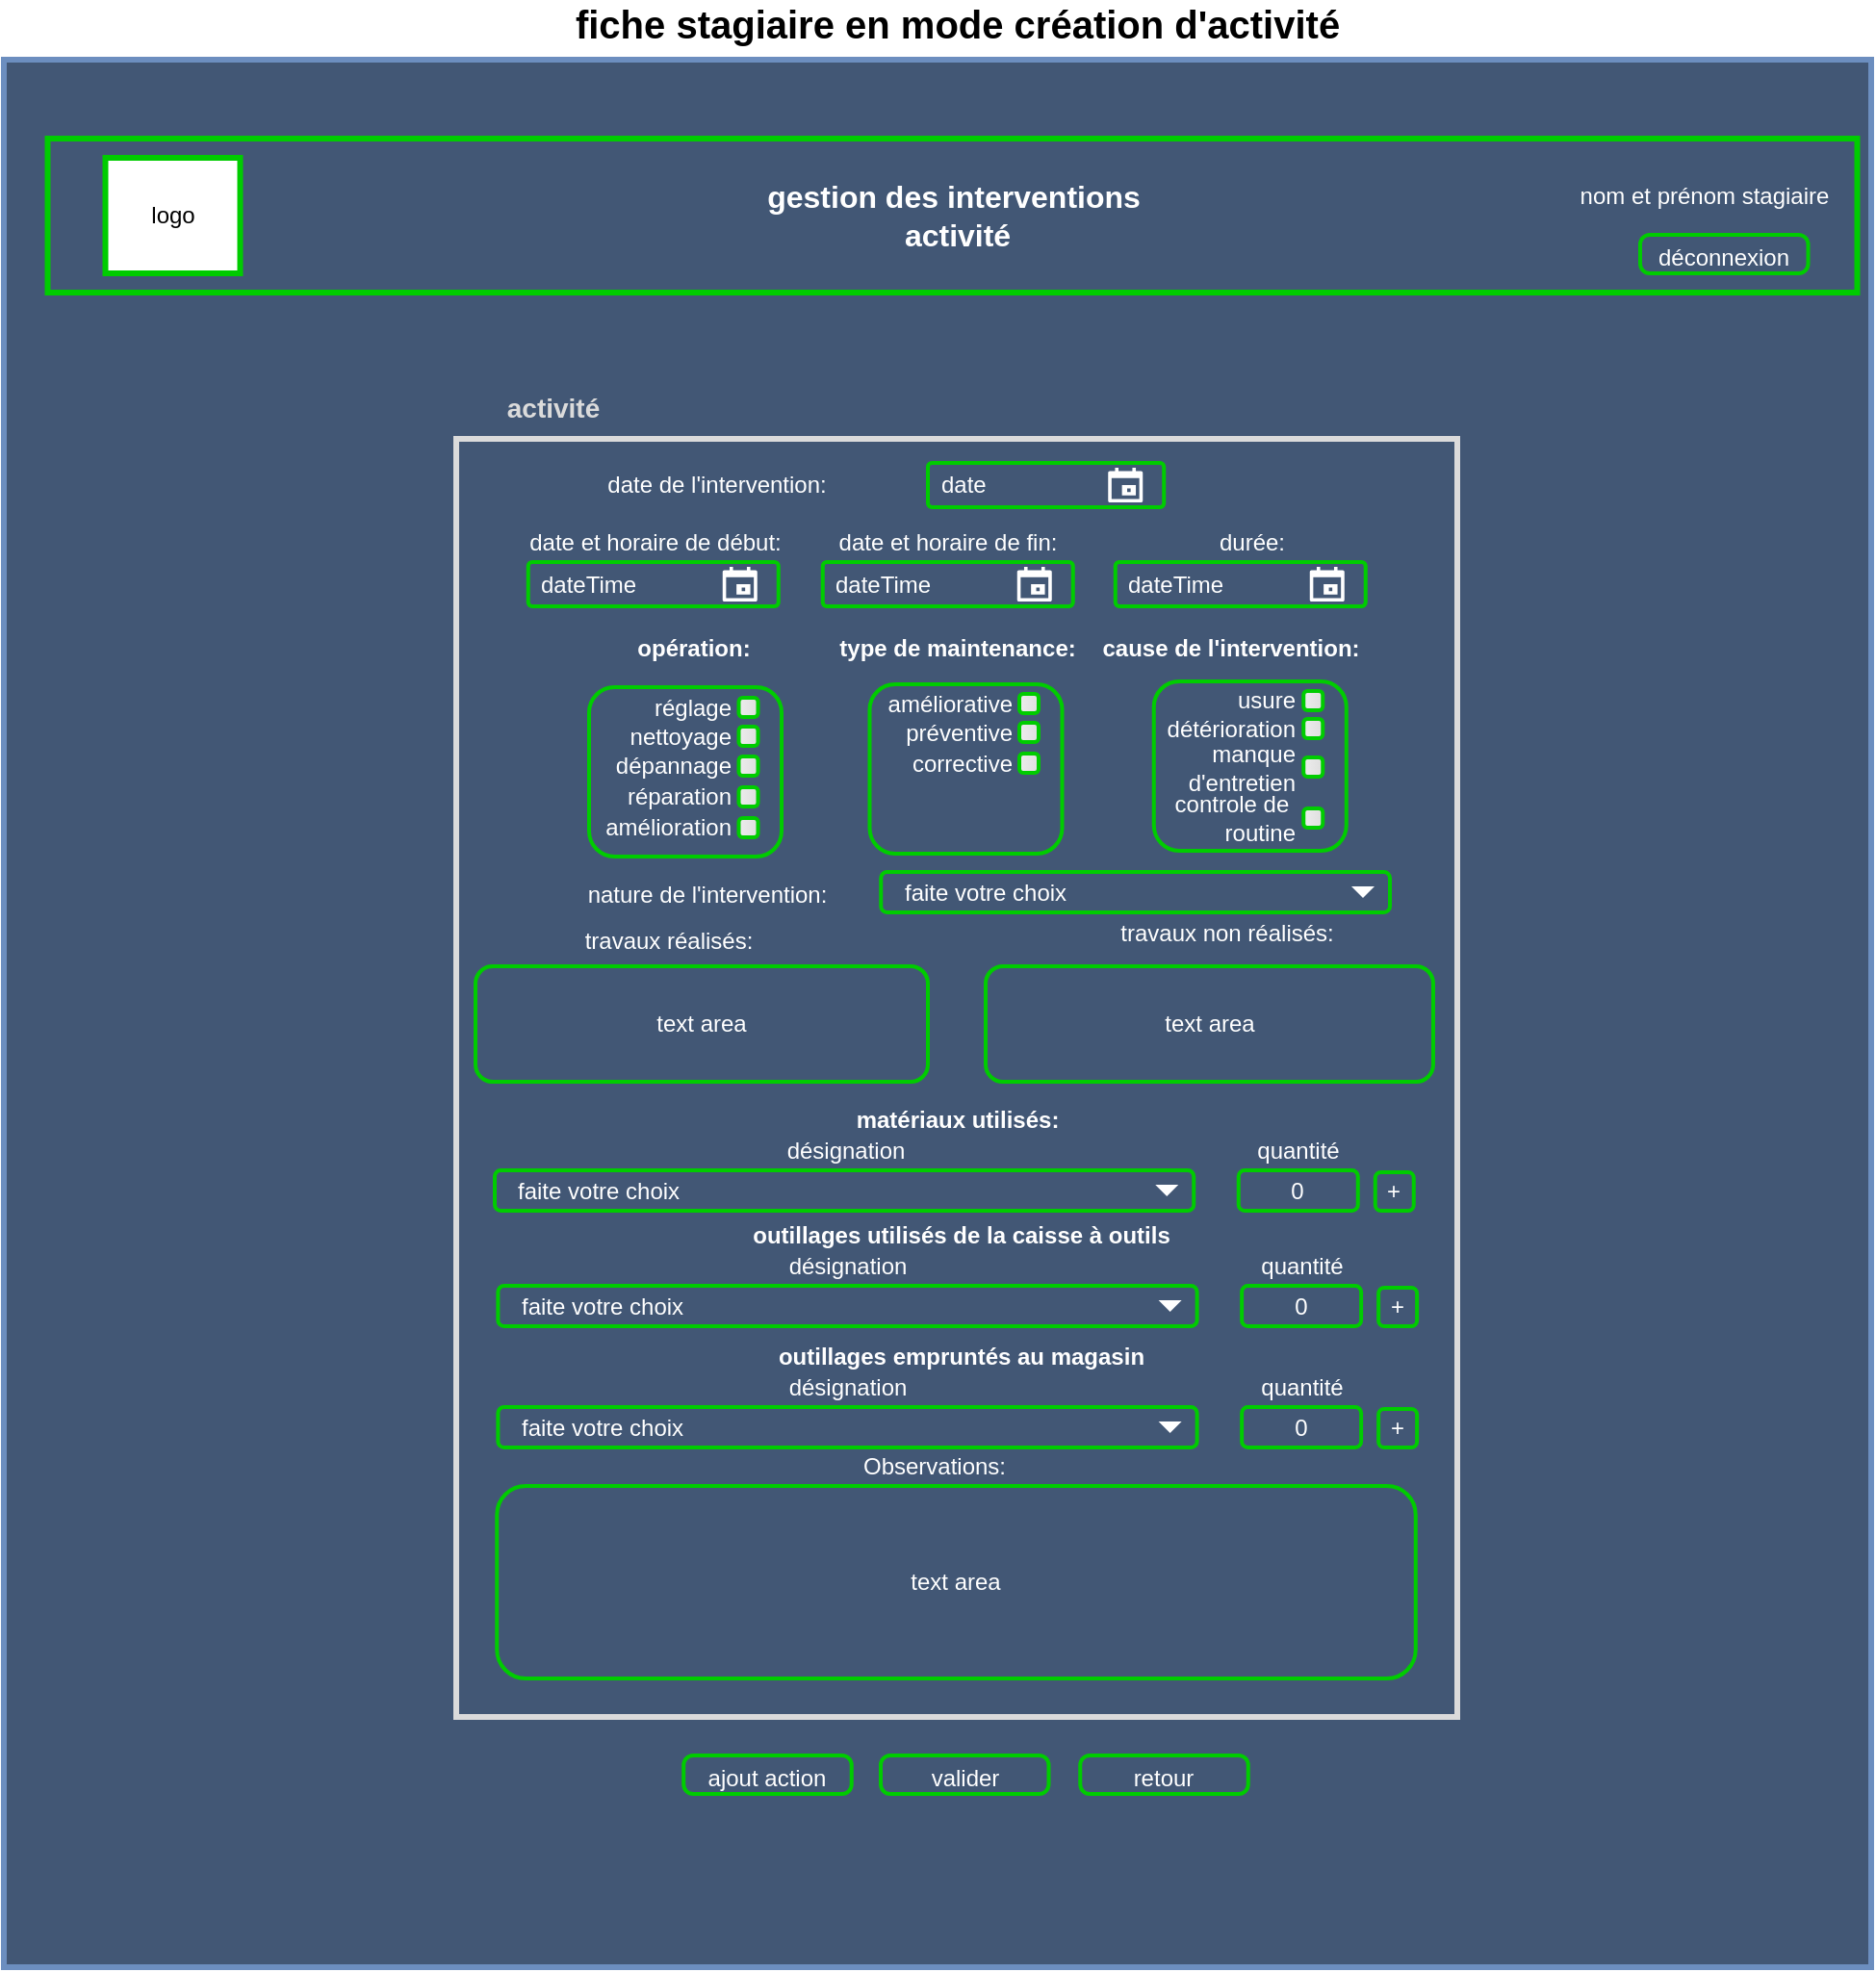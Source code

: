 <mxfile version="14.4.3" type="device"><diagram id="tv3QOq-MICWlFI4omKUR" name="Page-1"><mxGraphModel dx="1422" dy="762" grid="1" gridSize="10" guides="1" tooltips="1" connect="1" arrows="1" fold="1" page="1" pageScale="1" pageWidth="2500" pageHeight="2500" math="0" shadow="0"><root><mxCell id="0"/><mxCell id="1" parent="0"/><mxCell id="bz115-KL983n83hMZGC7-15" value="" style="rounded=0;whiteSpace=wrap;html=1;strokeWidth=3;strokeColor=#6C8EBF;fillColor=#425775;" parent="1" vertex="1"><mxGeometry x="390" y="49" width="970" height="991" as="geometry"/></mxCell><mxCell id="bz115-KL983n83hMZGC7-29" value="" style="rounded=0;whiteSpace=wrap;html=1;strokeWidth=3;fillColor=#425775;strokeColor=#DBDBDB;" parent="1" vertex="1"><mxGeometry x="625" y="246" width="520" height="664" as="geometry"/></mxCell><mxCell id="O-KYUYJkqlWkYC1DBjho-23" value="" style="rounded=1;whiteSpace=wrap;html=1;strokeColor=#00CC00;strokeWidth=2;gradientColor=#ffffff;fontColor=#FFFFFF;fillColor=none;" parent="1" vertex="1"><mxGeometry x="694" y="375" width="100" height="88" as="geometry"/></mxCell><mxCell id="O-KYUYJkqlWkYC1DBjho-29" value="" style="rounded=1;whiteSpace=wrap;html=1;strokeColor=#00CC00;strokeWidth=2;gradientColor=#ffffff;fontColor=#FFFFFF;fillColor=none;" parent="1" vertex="1"><mxGeometry x="839.75" y="373.5" width="100" height="88" as="geometry"/></mxCell><mxCell id="bz115-KL983n83hMZGC7-30" value="&lt;font color=&quot;#ffffff&quot;&gt;date de l'intervention:&lt;/font&gt;" style="text;html=1;align=center;verticalAlign=middle;resizable=0;points=[];autosize=1;" parent="1" vertex="1"><mxGeometry x="695" y="260" width="130" height="20" as="geometry"/></mxCell><mxCell id="bz115-KL983n83hMZGC7-34" value="&lt;font color=&quot;#ffffff&quot;&gt;travaux réalisés:&lt;/font&gt;" style="text;html=1;align=center;verticalAlign=middle;resizable=0;points=[];autosize=1;" parent="1" vertex="1"><mxGeometry x="685" y="497" width="100" height="20" as="geometry"/></mxCell><mxCell id="bz115-KL983n83hMZGC7-38" value="&lt;font color=&quot;#dbdbdb&quot;&gt;&lt;span style=&quot;font-size: 14px&quot;&gt;&lt;b&gt;activité&lt;/b&gt;&lt;/span&gt;&lt;/font&gt;" style="text;html=1;align=center;verticalAlign=middle;resizable=0;points=[];autosize=1;" parent="1" vertex="1"><mxGeometry x="645" y="220" width="60" height="20" as="geometry"/></mxCell><mxCell id="bz115-KL983n83hMZGC7-43" value="&lt;font color=&quot;#ffffff&quot;&gt;travaux non réalisés:&lt;/font&gt;" style="text;html=1;align=center;verticalAlign=middle;resizable=0;points=[];autosize=1;" parent="1" vertex="1"><mxGeometry x="960" y="493" width="130" height="20" as="geometry"/></mxCell><mxCell id="bz115-KL983n83hMZGC7-45" value="&lt;font color=&quot;#ffffff&quot;&gt;text area&lt;/font&gt;" style="rounded=1;whiteSpace=wrap;html=1;strokeWidth=2;fontColor=#333333;strokeColor=#00CC00;fillColor=none;" parent="1" vertex="1"><mxGeometry x="635" y="520" width="235" height="60" as="geometry"/></mxCell><mxCell id="bz115-KL983n83hMZGC7-46" value="&lt;font color=&quot;#ffffff&quot;&gt;text area&lt;/font&gt;" style="rounded=1;whiteSpace=wrap;html=1;strokeWidth=2;fontColor=#333333;strokeColor=#00CC00;fillColor=none;" parent="1" vertex="1"><mxGeometry x="900" y="520" width="232.5" height="60" as="geometry"/></mxCell><mxCell id="bz115-KL983n83hMZGC7-47" value="nature de l'intervention:" style="text;html=1;align=center;verticalAlign=middle;resizable=0;points=[];autosize=1;fontColor=#FFFFFF;" parent="1" vertex="1"><mxGeometry x="685" y="473" width="140" height="20" as="geometry"/></mxCell><mxCell id="bz115-KL983n83hMZGC7-48" value="&lt;font color=&quot;#ffffff&quot;&gt;date et horaire de début:&lt;/font&gt;" style="text;html=1;align=center;verticalAlign=middle;resizable=0;points=[];autosize=1;" parent="1" vertex="1"><mxGeometry x="652.75" y="290" width="150" height="20" as="geometry"/></mxCell><mxCell id="bz115-KL983n83hMZGC7-50" value="&lt;font color=&quot;#ffffff&quot;&gt;date et horaire de fin:&lt;/font&gt;" style="text;html=1;align=center;verticalAlign=middle;resizable=0;points=[];autosize=1;" parent="1" vertex="1"><mxGeometry x="815.38" y="290" width="130" height="20" as="geometry"/></mxCell><mxCell id="bz115-KL983n83hMZGC7-53" value="&lt;font color=&quot;#ffffff&quot;&gt;durée:&lt;/font&gt;" style="text;html=1;align=center;verticalAlign=middle;resizable=0;points=[];autosize=1;fontStyle=0" parent="1" vertex="1"><mxGeometry x="1013.25" y="290" width="50" height="20" as="geometry"/></mxCell><mxCell id="bz115-KL983n83hMZGC7-55" value="" style="rounded=0;whiteSpace=wrap;html=1;strokeWidth=3;fillColor=#425775;fontColor=#FFFFFF;strokeColor=#00CC00;" parent="1" vertex="1"><mxGeometry x="412.75" y="90" width="940" height="80" as="geometry"/></mxCell><mxCell id="bz115-KL983n83hMZGC7-56" value="&lt;font color=&quot;#000000&quot;&gt;logo&lt;/font&gt;" style="rounded=0;whiteSpace=wrap;html=1;strokeColor=#00CC00;strokeWidth=3;fontColor=#FFFFFF;fillColor=#FFFFFF;" parent="1" vertex="1"><mxGeometry x="442.75" y="100" width="70" height="60" as="geometry"/></mxCell><mxCell id="bz115-KL983n83hMZGC7-59" value="nom et prénom stagiaire" style="text;html=1;align=center;verticalAlign=middle;resizable=0;points=[];autosize=1;fontColor=#FFFFFF;" parent="1" vertex="1"><mxGeometry x="1202.75" y="110" width="140" height="20" as="geometry"/></mxCell><mxCell id="bz115-KL983n83hMZGC7-61" value="&lt;font style=&quot;font-size: 16px&quot;&gt;&lt;b&gt;gestion des interventions&lt;/b&gt;&lt;/font&gt;" style="text;html=1;align=center;verticalAlign=middle;resizable=0;points=[];autosize=1;fontColor=#FFFFFF;" parent="1" vertex="1"><mxGeometry x="777.75" y="110" width="210" height="20" as="geometry"/></mxCell><mxCell id="bz115-KL983n83hMZGC7-62" value="&lt;font style=&quot;font-size: 16px&quot;&gt;&lt;b&gt;activité&lt;/b&gt;&lt;/font&gt;" style="text;html=1;align=center;verticalAlign=middle;resizable=0;points=[];autosize=1;fontColor=#FFFFFF;" parent="1" vertex="1"><mxGeometry x="850" y="130" width="70" height="20" as="geometry"/></mxCell><mxCell id="bz115-KL983n83hMZGC7-66" value="&lt;font color=&quot;#000000&quot; size=&quot;1&quot;&gt;&lt;b style=&quot;font-size: 20px&quot;&gt;fiche stagiaire en mode création d'activité&lt;/b&gt;&lt;/font&gt;" style="text;html=1;align=center;verticalAlign=middle;resizable=0;points=[];autosize=1;fontColor=#FFFFFF;" parent="1" vertex="1"><mxGeometry x="680" y="20" width="410" height="20" as="geometry"/></mxCell><mxCell id="bz115-KL983n83hMZGC7-116" value="opération:" style="text;html=1;align=center;verticalAlign=middle;resizable=0;points=[];autosize=1;fontColor=#FFFFFF;fontStyle=1" parent="1" vertex="1"><mxGeometry x="712.63" y="345" width="70" height="20" as="geometry"/></mxCell><mxCell id="bz115-KL983n83hMZGC7-117" value="type de maintenance:" style="text;html=1;align=center;verticalAlign=middle;resizable=0;points=[];autosize=1;fontColor=#FFFFFF;fontStyle=1" parent="1" vertex="1"><mxGeometry x="815.38" y="345" width="140" height="20" as="geometry"/></mxCell><mxCell id="bz115-KL983n83hMZGC7-118" value="cause de l'intervention:" style="text;html=1;align=center;verticalAlign=middle;resizable=0;points=[];autosize=1;fontColor=#FFFFFF;fontStyle=1" parent="1" vertex="1"><mxGeometry x="952.38" y="345" width="150" height="20" as="geometry"/></mxCell><mxCell id="bz115-KL983n83hMZGC7-125" value="&lt;b&gt;matériaux utilisés:&lt;/b&gt;" style="text;html=1;align=center;verticalAlign=middle;resizable=0;points=[];autosize=1;fontColor=#FFFFFF;" parent="1" vertex="1"><mxGeometry x="825" y="590" width="120" height="20" as="geometry"/></mxCell><mxCell id="bz115-KL983n83hMZGC7-129" value="+" style="whiteSpace=wrap;html=1;aspect=fixed;strokeColor=#00CC00;strokeWidth=2;fillColor=#425775;fontColor=#FFFFFF;rounded=1;" parent="1" vertex="1"><mxGeometry x="1102.38" y="627" width="20" height="20" as="geometry"/></mxCell><mxCell id="bz115-KL983n83hMZGC7-142" value="Observations:" style="text;html=1;align=center;verticalAlign=middle;resizable=0;points=[];autosize=1;fontColor=#FFFFFF;" parent="1" vertex="1"><mxGeometry x="828.38" y="770" width="90" height="20" as="geometry"/></mxCell><mxCell id="bz115-KL983n83hMZGC7-143" value="text area" style="rounded=1;whiteSpace=wrap;html=1;strokeWidth=2;strokeColor=#00CC00;fillColor=none;fontColor=#fff;" parent="1" vertex="1"><mxGeometry x="646.13" y="790" width="477.25" height="100" as="geometry"/></mxCell><mxCell id="O-KYUYJkqlWkYC1DBjho-2" value="&lt;font color=&quot;#ffffff&quot; style=&quot;font-size: 12px&quot;&gt;déconnexion&lt;/font&gt;" style="html=1;shadow=0;dashed=0;shape=mxgraph.bootstrap.rrect;rSize=5;strokeWidth=2;fillColor=none;fontColor=#33A64C;whiteSpace=wrap;align=center;verticalAlign=middle;spacingLeft=0;fontStyle=0;fontSize=16;spacing=5;strokeColor=#00CC00;" parent="1" vertex="1"><mxGeometry x="1240" y="140" width="87.25" height="20" as="geometry"/></mxCell><mxCell id="O-KYUYJkqlWkYC1DBjho-3" value="&lt;font color=&quot;#ffffff&quot; style=&quot;font-size: 12px&quot;&gt;ajout action&lt;/font&gt;" style="html=1;shadow=0;dashed=0;shape=mxgraph.bootstrap.rrect;rSize=5;strokeWidth=2;fillColor=none;fontColor=#33A64C;whiteSpace=wrap;align=center;verticalAlign=middle;spacingLeft=0;fontStyle=0;fontSize=16;spacing=5;strokeColor=#00CC00;" parent="1" vertex="1"><mxGeometry x="743.12" y="930" width="87.25" height="20" as="geometry"/></mxCell><mxCell id="O-KYUYJkqlWkYC1DBjho-4" value="&lt;font color=&quot;#ffffff&quot; style=&quot;font-size: 12px&quot;&gt;valider&lt;/font&gt;" style="html=1;shadow=0;dashed=0;shape=mxgraph.bootstrap.rrect;rSize=5;strokeWidth=2;fillColor=none;fontColor=#33A64C;whiteSpace=wrap;align=center;verticalAlign=middle;spacingLeft=0;fontStyle=0;fontSize=16;spacing=5;strokeColor=#00CC00;" parent="1" vertex="1"><mxGeometry x="845.5" y="930" width="87.25" height="20" as="geometry"/></mxCell><mxCell id="O-KYUYJkqlWkYC1DBjho-6" value="&lt;font color=&quot;#ffffff&quot; style=&quot;font-size: 12px&quot;&gt;retour&lt;/font&gt;" style="html=1;shadow=0;dashed=0;shape=mxgraph.bootstrap.rrect;rSize=5;strokeWidth=2;fillColor=none;fontColor=#33A64C;whiteSpace=wrap;align=center;verticalAlign=middle;spacingLeft=0;fontStyle=0;fontSize=16;spacing=5;strokeColor=#00CC00;" parent="1" vertex="1"><mxGeometry x="949.13" y="930" width="87.25" height="20" as="geometry"/></mxCell><mxCell id="O-KYUYJkqlWkYC1DBjho-14" value="nettoyage" style="html=1;shadow=0;dashed=0;shape=mxgraph.bootstrap.checkbox2;labelPosition=left;verticalLabelPosition=middle;align=right;verticalAlign=middle;gradientColor=#DEDEDE;fillColor=#EDEDED;checked=0;spacing=5;checkedFill=#0085FC;checkedStroke=#ffffff;strokeColor=#00CC00;strokeWidth=2;flipH=1;direction=south;labelBorderColor=none;fontColor=#FFFFFF;" parent="1" vertex="1"><mxGeometry x="771.75" y="395.5" width="10" height="10" as="geometry"/></mxCell><mxCell id="O-KYUYJkqlWkYC1DBjho-15" value="dépannage" style="html=1;shadow=0;dashed=0;shape=mxgraph.bootstrap.checkbox2;labelPosition=left;verticalLabelPosition=middle;align=right;verticalAlign=middle;gradientColor=#DEDEDE;fillColor=#EDEDED;checked=0;spacing=5;checkedFill=#0085FC;checkedStroke=#ffffff;strokeColor=#00CC00;strokeWidth=2;flipH=1;direction=south;labelBorderColor=none;fontColor=#FFFFFF;" parent="1" vertex="1"><mxGeometry x="771.75" y="411" width="10" height="10" as="geometry"/></mxCell><mxCell id="O-KYUYJkqlWkYC1DBjho-20" value="réparation" style="html=1;shadow=0;dashed=0;shape=mxgraph.bootstrap.checkbox2;labelPosition=left;verticalLabelPosition=middle;align=right;verticalAlign=middle;gradientColor=#DEDEDE;fillColor=#EDEDED;checked=0;spacing=5;checkedFill=#0085FC;checkedStroke=#ffffff;strokeColor=#00CC00;strokeWidth=2;flipH=1;direction=south;labelBorderColor=none;fontColor=#FFFFFF;" parent="1" vertex="1"><mxGeometry x="771.75" y="427" width="10" height="10" as="geometry"/></mxCell><mxCell id="O-KYUYJkqlWkYC1DBjho-21" value="amélioration" style="html=1;shadow=0;dashed=0;shape=mxgraph.bootstrap.checkbox2;labelPosition=left;verticalLabelPosition=middle;align=right;verticalAlign=middle;gradientColor=#DEDEDE;fillColor=#EDEDED;checked=0;spacing=5;checkedFill=#0085FC;checkedStroke=#ffffff;strokeColor=#00CC00;strokeWidth=2;flipH=1;direction=south;labelBorderColor=none;fontColor=#FFFFFF;" parent="1" vertex="1"><mxGeometry x="771.75" y="443" width="10" height="10" as="geometry"/></mxCell><mxCell id="O-KYUYJkqlWkYC1DBjho-25" value="améliorative" style="html=1;shadow=0;dashed=0;shape=mxgraph.bootstrap.checkbox2;labelPosition=left;verticalLabelPosition=middle;align=right;verticalAlign=middle;gradientColor=#DEDEDE;fillColor=#EDEDED;checked=0;spacing=5;checkedFill=#0085FC;checkedStroke=#ffffff;strokeColor=#00CC00;strokeWidth=2;flipH=1;direction=south;labelBorderColor=none;fontColor=#FFFFFF;" parent="1" vertex="1"><mxGeometry x="917.5" y="378.5" width="10" height="10" as="geometry"/></mxCell><mxCell id="O-KYUYJkqlWkYC1DBjho-26" value="corrective" style="html=1;shadow=0;dashed=0;shape=mxgraph.bootstrap.checkbox2;labelPosition=left;verticalLabelPosition=middle;align=right;verticalAlign=middle;gradientColor=#DEDEDE;fillColor=#EDEDED;checked=0;spacing=5;checkedFill=#0085FC;checkedStroke=#ffffff;strokeColor=#00CC00;strokeWidth=2;flipH=1;direction=south;labelBorderColor=none;fontColor=#FFFFFF;" parent="1" vertex="1"><mxGeometry x="917.5" y="409.5" width="10" height="10" as="geometry"/></mxCell><mxCell id="O-KYUYJkqlWkYC1DBjho-35" value="" style="rounded=1;whiteSpace=wrap;html=1;strokeColor=#00CC00;strokeWidth=2;gradientColor=#ffffff;fontColor=#FFFFFF;fillColor=none;" parent="1" vertex="1"><mxGeometry x="987.38" y="372" width="100" height="88" as="geometry"/></mxCell><mxCell id="O-KYUYJkqlWkYC1DBjho-37" value="usure" style="html=1;shadow=0;dashed=0;shape=mxgraph.bootstrap.checkbox2;labelPosition=left;verticalLabelPosition=middle;align=right;verticalAlign=middle;gradientColor=#DEDEDE;fillColor=#EDEDED;checked=0;spacing=5;checkedFill=#0085FC;checkedStroke=#ffffff;strokeColor=#00CC00;strokeWidth=2;flipH=1;direction=south;labelBorderColor=none;fontColor=#FFFFFF;" parent="1" vertex="1"><mxGeometry x="1065.13" y="377" width="10" height="10" as="geometry"/></mxCell><mxCell id="O-KYUYJkqlWkYC1DBjho-38" value="manque&lt;br&gt;d'entretien" style="html=1;shadow=0;dashed=0;shape=mxgraph.bootstrap.checkbox2;labelPosition=left;verticalLabelPosition=middle;align=right;verticalAlign=middle;gradientColor=#DEDEDE;fillColor=#EDEDED;checked=0;spacing=5;checkedFill=#0085FC;checkedStroke=#ffffff;strokeColor=#00CC00;strokeWidth=2;flipH=1;direction=south;labelBorderColor=none;fontColor=#FFFFFF;" parent="1" vertex="1"><mxGeometry x="1065.13" y="411.5" width="10" height="10" as="geometry"/></mxCell><mxCell id="O-KYUYJkqlWkYC1DBjho-39" value="controle de&amp;nbsp;&lt;br&gt;routine" style="html=1;shadow=0;dashed=0;shape=mxgraph.bootstrap.checkbox2;labelPosition=left;verticalLabelPosition=middle;align=right;verticalAlign=middle;gradientColor=#DEDEDE;fillColor=#EDEDED;checked=0;spacing=5;checkedFill=#0085FC;checkedStroke=#ffffff;strokeColor=#00CC00;strokeWidth=2;flipH=1;direction=south;labelBorderColor=none;fontColor=#FFFFFF;" parent="1" vertex="1"><mxGeometry x="1065.13" y="438" width="10" height="10" as="geometry"/></mxCell><mxCell id="O-KYUYJkqlWkYC1DBjho-47" value="&lt;font color=&quot;#ffffff&quot;&gt;date&lt;/font&gt;" style="rounded=1;arcSize=9;align=left;spacingLeft=5;html=1;strokeWidth=2;fontColor=#596780;fontSize=12;strokeColor=#00CC00;fillColor=none;" parent="1" vertex="1"><mxGeometry x="870" y="258.5" width="122.62" height="23" as="geometry"/></mxCell><mxCell id="O-KYUYJkqlWkYC1DBjho-48" value="" style="shape=mxgraph.gmdl.calendar;strokeColor=none" parent="O-KYUYJkqlWkYC1DBjho-47" vertex="1"><mxGeometry x="1" y="0.5" width="18" height="18" relative="1" as="geometry"><mxPoint x="-29" y="-9" as="offset"/></mxGeometry></mxCell><mxCell id="O-KYUYJkqlWkYC1DBjho-49" value="&lt;font color=&quot;#ffffff&quot;&gt;dateTime&lt;/font&gt;" style="rounded=1;arcSize=9;align=left;spacingLeft=5;html=1;strokeWidth=2;fontColor=#596780;fontSize=12;strokeColor=#00CC00;fillColor=none;" parent="1" vertex="1"><mxGeometry x="662.38" y="310" width="130" height="23" as="geometry"/></mxCell><mxCell id="O-KYUYJkqlWkYC1DBjho-50" value="" style="shape=mxgraph.gmdl.calendar;strokeColor=none" parent="O-KYUYJkqlWkYC1DBjho-49" vertex="1"><mxGeometry x="1" y="0.5" width="18" height="18" relative="1" as="geometry"><mxPoint x="-29" y="-9" as="offset"/></mxGeometry></mxCell><mxCell id="O-KYUYJkqlWkYC1DBjho-51" value="&lt;font color=&quot;#ffffff&quot;&gt;dateTime&lt;/font&gt;" style="rounded=1;arcSize=9;align=left;spacingLeft=5;html=1;strokeWidth=2;fontColor=#596780;fontSize=12;strokeColor=#00CC00;fillColor=none;" parent="1" vertex="1"><mxGeometry x="815.38" y="310" width="130" height="23" as="geometry"/></mxCell><mxCell id="O-KYUYJkqlWkYC1DBjho-52" value="" style="shape=mxgraph.gmdl.calendar;strokeColor=none" parent="O-KYUYJkqlWkYC1DBjho-51" vertex="1"><mxGeometry x="1" y="0.5" width="18" height="18" relative="1" as="geometry"><mxPoint x="-29" y="-9" as="offset"/></mxGeometry></mxCell><mxCell id="O-KYUYJkqlWkYC1DBjho-53" value="&lt;font color=&quot;#ffffff&quot;&gt;dateTime&lt;/font&gt;" style="rounded=1;arcSize=9;align=left;spacingLeft=5;html=1;strokeWidth=2;fontColor=#596780;fontSize=12;strokeColor=#00CC00;fillColor=none;" parent="1" vertex="1"><mxGeometry x="967.38" y="310" width="130" height="23" as="geometry"/></mxCell><mxCell id="O-KYUYJkqlWkYC1DBjho-54" value="" style="shape=mxgraph.gmdl.calendar;strokeColor=none" parent="O-KYUYJkqlWkYC1DBjho-53" vertex="1"><mxGeometry x="1" y="0.5" width="18" height="18" relative="1" as="geometry"><mxPoint x="-29" y="-9" as="offset"/></mxGeometry></mxCell><mxCell id="O-KYUYJkqlWkYC1DBjho-56" value="faite votre choix" style="rounded=1;html=1;align=left;fontSize=12;spacingLeft=10;strokeWidth=2;strokeColor=#00CC00;fillColor=none;fontColor=#fff;" parent="1" vertex="1"><mxGeometry x="845.63" y="471" width="264.37" height="21" as="geometry"/></mxCell><mxCell id="O-KYUYJkqlWkYC1DBjho-57" value="" style="shape=triangle;direction=south;strokeColor=none;html=1;fillColor=#fff;" parent="O-KYUYJkqlWkYC1DBjho-56" vertex="1"><mxGeometry x="1" y="0.5" width="12" height="6" relative="1" as="geometry"><mxPoint x="-20" y="-3" as="offset"/></mxGeometry></mxCell><mxCell id="AdxeeDF8nRD8TLzCfmA6-1" value="réglage" style="html=1;shadow=0;dashed=0;shape=mxgraph.bootstrap.checkbox2;labelPosition=left;verticalLabelPosition=middle;align=right;verticalAlign=middle;gradientColor=#DEDEDE;fillColor=#EDEDED;checked=0;spacing=5;checkedFill=#0085FC;checkedStroke=#ffffff;strokeColor=#00CC00;strokeWidth=2;flipH=1;direction=south;labelBorderColor=none;fontColor=#FFFFFF;" vertex="1" parent="1"><mxGeometry x="771.75" y="380.5" width="10" height="10" as="geometry"/></mxCell><mxCell id="AdxeeDF8nRD8TLzCfmA6-4" value="préventive" style="html=1;shadow=0;dashed=0;shape=mxgraph.bootstrap.checkbox2;labelPosition=left;verticalLabelPosition=middle;align=right;verticalAlign=middle;gradientColor=#DEDEDE;fillColor=#EDEDED;checked=0;spacing=5;checkedFill=#0085FC;checkedStroke=#ffffff;strokeColor=#00CC00;strokeWidth=2;flipH=1;direction=south;labelBorderColor=none;fontColor=#FFFFFF;" vertex="1" parent="1"><mxGeometry x="917.5" y="393.5" width="10" height="10" as="geometry"/></mxCell><mxCell id="AdxeeDF8nRD8TLzCfmA6-5" value="détérioration" style="html=1;shadow=0;dashed=0;shape=mxgraph.bootstrap.checkbox2;labelPosition=left;verticalLabelPosition=middle;align=right;verticalAlign=middle;gradientColor=#DEDEDE;fillColor=#EDEDED;checked=0;spacing=5;checkedFill=#0085FC;checkedStroke=#ffffff;strokeColor=#00CC00;strokeWidth=2;flipH=1;direction=south;labelBorderColor=none;fontColor=#FFFFFF;" vertex="1" parent="1"><mxGeometry x="1065.13" y="391.5" width="10" height="10" as="geometry"/></mxCell><mxCell id="AdxeeDF8nRD8TLzCfmA6-7" value="désignation" style="text;html=1;align=center;verticalAlign=middle;resizable=0;points=[];autosize=1;fontColor=#FFFFFF;" vertex="1" parent="1"><mxGeometry x="786.56" y="606" width="80" height="20" as="geometry"/></mxCell><mxCell id="AdxeeDF8nRD8TLzCfmA6-8" value="&lt;font color=&quot;#ffffff&quot;&gt;0&lt;/font&gt;" style="rounded=1;whiteSpace=wrap;html=1;strokeColor=#00CC00;strokeWidth=2;fillColor=none;" vertex="1" parent="1"><mxGeometry x="1031.38" y="626" width="62" height="21" as="geometry"/></mxCell><mxCell id="AdxeeDF8nRD8TLzCfmA6-9" value="faite votre choix" style="rounded=1;html=1;align=left;fontSize=12;spacingLeft=10;strokeWidth=2;strokeColor=#00CC00;fillColor=none;fontColor=#fff;" vertex="1" parent="1"><mxGeometry x="645" y="626" width="363.12" height="21" as="geometry"/></mxCell><mxCell id="AdxeeDF8nRD8TLzCfmA6-10" value="" style="shape=triangle;direction=south;strokeColor=none;html=1;fillColor=#fff;" vertex="1" parent="AdxeeDF8nRD8TLzCfmA6-9"><mxGeometry x="1" y="0.5" width="12" height="6" relative="1" as="geometry"><mxPoint x="-20" y="-3" as="offset"/></mxGeometry></mxCell><mxCell id="AdxeeDF8nRD8TLzCfmA6-11" value="quantité" style="text;html=1;align=center;verticalAlign=middle;resizable=0;points=[];autosize=1;fontColor=#FFFFFF;" vertex="1" parent="1"><mxGeometry x="1032.38" y="606" width="60" height="20" as="geometry"/></mxCell><mxCell id="AdxeeDF8nRD8TLzCfmA6-12" value="&lt;b&gt;outillages utilisés de la caisse à outils&lt;/b&gt;" style="text;html=1;align=center;verticalAlign=middle;resizable=0;points=[];autosize=1;fontColor=#FFFFFF;" vertex="1" parent="1"><mxGeometry x="771.69" y="650" width="230" height="20" as="geometry"/></mxCell><mxCell id="AdxeeDF8nRD8TLzCfmA6-13" value="+" style="whiteSpace=wrap;html=1;aspect=fixed;strokeColor=#00CC00;strokeWidth=2;fillColor=#425775;fontColor=#FFFFFF;rounded=1;" vertex="1" parent="1"><mxGeometry x="1104.07" y="687" width="20" height="20" as="geometry"/></mxCell><mxCell id="AdxeeDF8nRD8TLzCfmA6-14" value="désignation" style="text;html=1;align=center;verticalAlign=middle;resizable=0;points=[];autosize=1;fontColor=#FFFFFF;" vertex="1" parent="1"><mxGeometry x="788.25" y="666" width="80" height="20" as="geometry"/></mxCell><mxCell id="AdxeeDF8nRD8TLzCfmA6-15" value="&lt;font color=&quot;#ffffff&quot;&gt;0&lt;/font&gt;" style="rounded=1;whiteSpace=wrap;html=1;strokeColor=#00CC00;strokeWidth=2;fillColor=none;" vertex="1" parent="1"><mxGeometry x="1033.07" y="686" width="62" height="21" as="geometry"/></mxCell><mxCell id="AdxeeDF8nRD8TLzCfmA6-16" value="faite votre choix" style="rounded=1;html=1;align=left;fontSize=12;spacingLeft=10;strokeWidth=2;strokeColor=#00CC00;fillColor=none;fontColor=#fff;" vertex="1" parent="1"><mxGeometry x="646.69" y="686" width="363.12" height="21" as="geometry"/></mxCell><mxCell id="AdxeeDF8nRD8TLzCfmA6-17" value="" style="shape=triangle;direction=south;strokeColor=none;html=1;fillColor=#fff;" vertex="1" parent="AdxeeDF8nRD8TLzCfmA6-16"><mxGeometry x="1" y="0.5" width="12" height="6" relative="1" as="geometry"><mxPoint x="-20" y="-3" as="offset"/></mxGeometry></mxCell><mxCell id="AdxeeDF8nRD8TLzCfmA6-18" value="quantité" style="text;html=1;align=center;verticalAlign=middle;resizable=0;points=[];autosize=1;fontColor=#FFFFFF;" vertex="1" parent="1"><mxGeometry x="1034.07" y="666" width="60" height="20" as="geometry"/></mxCell><mxCell id="AdxeeDF8nRD8TLzCfmA6-19" value="&lt;b&gt;outillages empruntés au magasin&lt;/b&gt;" style="text;html=1;align=center;verticalAlign=middle;resizable=0;points=[];autosize=1;fontColor=#FFFFFF;" vertex="1" parent="1"><mxGeometry x="781.69" y="713" width="210" height="20" as="geometry"/></mxCell><mxCell id="AdxeeDF8nRD8TLzCfmA6-20" value="+" style="whiteSpace=wrap;html=1;aspect=fixed;strokeColor=#00CC00;strokeWidth=2;fillColor=#425775;fontColor=#FFFFFF;rounded=1;" vertex="1" parent="1"><mxGeometry x="1104.07" y="750" width="20" height="20" as="geometry"/></mxCell><mxCell id="AdxeeDF8nRD8TLzCfmA6-21" value="désignation" style="text;html=1;align=center;verticalAlign=middle;resizable=0;points=[];autosize=1;fontColor=#FFFFFF;" vertex="1" parent="1"><mxGeometry x="788.25" y="729" width="80" height="20" as="geometry"/></mxCell><mxCell id="AdxeeDF8nRD8TLzCfmA6-22" value="&lt;font color=&quot;#ffffff&quot;&gt;0&lt;/font&gt;" style="rounded=1;whiteSpace=wrap;html=1;strokeColor=#00CC00;strokeWidth=2;fillColor=none;" vertex="1" parent="1"><mxGeometry x="1033.07" y="749" width="62" height="21" as="geometry"/></mxCell><mxCell id="AdxeeDF8nRD8TLzCfmA6-23" value="faite votre choix" style="rounded=1;html=1;align=left;fontSize=12;spacingLeft=10;strokeWidth=2;strokeColor=#00CC00;fillColor=none;fontColor=#fff;" vertex="1" parent="1"><mxGeometry x="646.69" y="749" width="363.12" height="21" as="geometry"/></mxCell><mxCell id="AdxeeDF8nRD8TLzCfmA6-24" value="" style="shape=triangle;direction=south;strokeColor=none;html=1;fillColor=#fff;" vertex="1" parent="AdxeeDF8nRD8TLzCfmA6-23"><mxGeometry x="1" y="0.5" width="12" height="6" relative="1" as="geometry"><mxPoint x="-20" y="-3" as="offset"/></mxGeometry></mxCell><mxCell id="AdxeeDF8nRD8TLzCfmA6-25" value="quantité" style="text;html=1;align=center;verticalAlign=middle;resizable=0;points=[];autosize=1;fontColor=#FFFFFF;" vertex="1" parent="1"><mxGeometry x="1034.07" y="729" width="60" height="20" as="geometry"/></mxCell></root></mxGraphModel></diagram></mxfile>